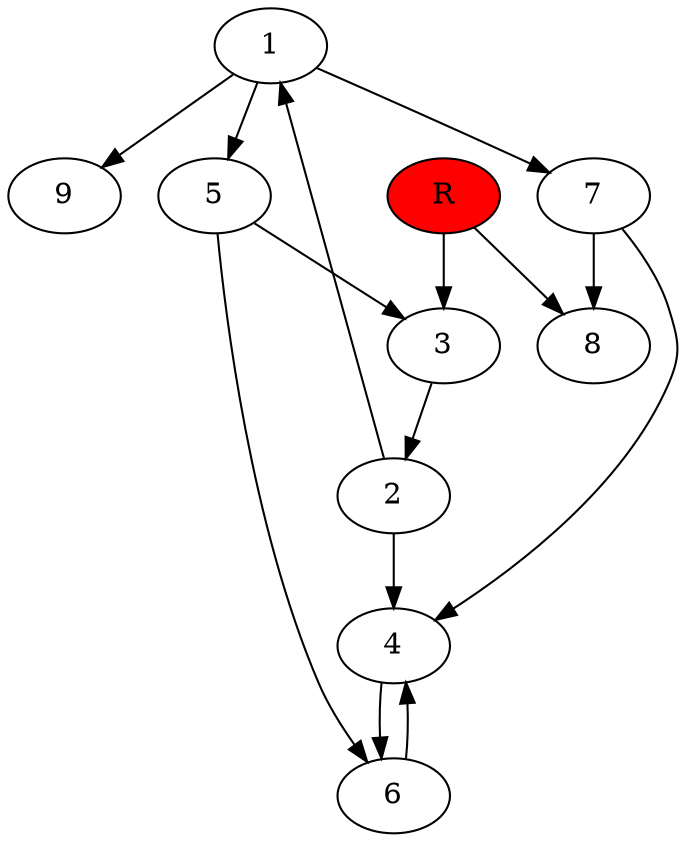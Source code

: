 digraph prb8623 {
	1
	2
	3
	4
	5
	6
	7
	8
	R [fillcolor="#ff0000" style=filled]
	1 -> 5
	1 -> 7
	1 -> 9
	2 -> 1
	2 -> 4
	3 -> 2
	4 -> 6
	5 -> 3
	5 -> 6
	6 -> 4
	7 -> 4
	7 -> 8
	R -> 3
	R -> 8
}
